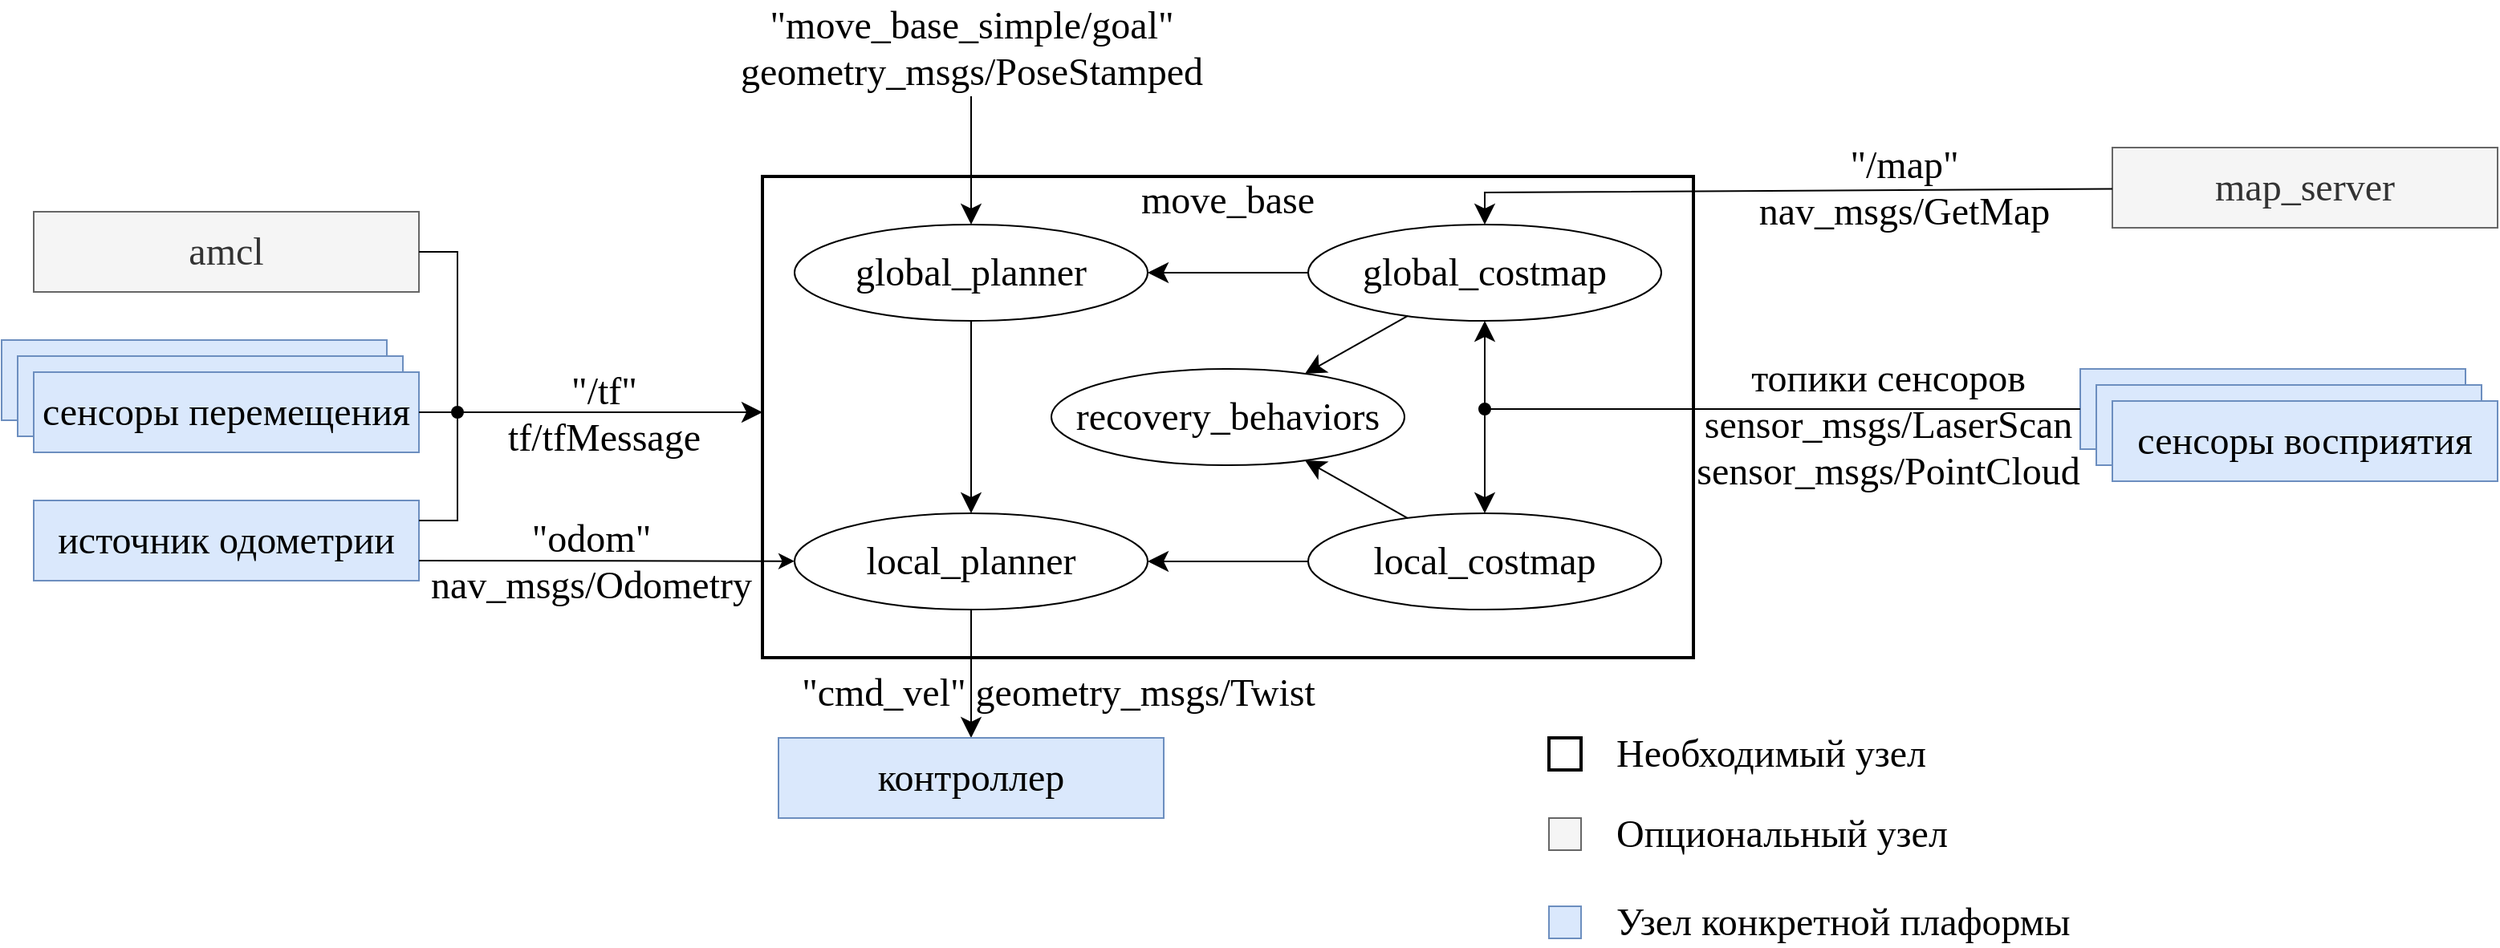 <mxfile version="16.5.1" type="device"><diagram id="F9r_x9aAceWRf-2MWJaJ" name="Page-1"><mxGraphModel dx="3054" dy="1682" grid="1" gridSize="10" guides="1" tooltips="1" connect="1" arrows="1" fold="1" page="1" pageScale="1" pageWidth="850" pageHeight="1100" math="0" shadow="0"><root><mxCell id="0"/><mxCell id="1" parent="0"/><mxCell id="BwFIrbJC7Amu_gbqITA3-32" value="" style="rounded=0;whiteSpace=wrap;html=1;fontFamily=Times New Roman;fontSize=24;fillColor=default;strokeWidth=2;shadow=0;glass=0;" vertex="1" parent="1"><mxGeometry x="110" y="170" width="580" height="300" as="geometry"/></mxCell><mxCell id="BwFIrbJC7Amu_gbqITA3-4" value="&lt;font face=&quot;Times New Roman&quot; style=&quot;font-size: 24px&quot;&gt;recovery_behaviors&lt;/font&gt;" style="ellipse;whiteSpace=wrap;html=1;" vertex="1" parent="1"><mxGeometry x="290" y="290" width="220" height="60" as="geometry"/></mxCell><mxCell id="BwFIrbJC7Amu_gbqITA3-8" value="&lt;font face=&quot;Times New Roman&quot; style=&quot;font-size: 24px&quot;&gt;global_costmap&lt;/font&gt;" style="ellipse;whiteSpace=wrap;html=1;" vertex="1" parent="1"><mxGeometry x="450" y="200" width="220" height="60" as="geometry"/></mxCell><mxCell id="BwFIrbJC7Amu_gbqITA3-9" value="&lt;font face=&quot;Times New Roman&quot; style=&quot;font-size: 24px&quot;&gt;global_planner&lt;/font&gt;" style="ellipse;whiteSpace=wrap;html=1;" vertex="1" parent="1"><mxGeometry x="130" y="200" width="220" height="60" as="geometry"/></mxCell><mxCell id="BwFIrbJC7Amu_gbqITA3-10" value="&lt;font face=&quot;Times New Roman&quot; style=&quot;font-size: 24px&quot;&gt;local_planner&lt;/font&gt;" style="ellipse;whiteSpace=wrap;html=1;" vertex="1" parent="1"><mxGeometry x="130" y="380" width="220" height="60" as="geometry"/></mxCell><mxCell id="BwFIrbJC7Amu_gbqITA3-11" value="&lt;font face=&quot;Times New Roman&quot; style=&quot;font-size: 24px&quot;&gt;local_costmap&lt;/font&gt;" style="ellipse;whiteSpace=wrap;html=1;" vertex="1" parent="1"><mxGeometry x="450" y="380" width="220" height="60" as="geometry"/></mxCell><mxCell id="BwFIrbJC7Amu_gbqITA3-12" value="" style="endArrow=classic;html=1;rounded=0;fontFamily=Times New Roman;fontSize=24;endSize=10;startSize=10;" edge="1" parent="1" source="BwFIrbJC7Amu_gbqITA3-11" target="BwFIrbJC7Amu_gbqITA3-10"><mxGeometry width="50" height="50" relative="1" as="geometry"><mxPoint x="410" y="620" as="sourcePoint"/><mxPoint x="460" y="570" as="targetPoint"/></mxGeometry></mxCell><mxCell id="BwFIrbJC7Amu_gbqITA3-13" value="" style="endArrow=classic;html=1;rounded=0;fontFamily=Times New Roman;fontSize=24;endSize=10;startSize=10;" edge="1" parent="1" source="BwFIrbJC7Amu_gbqITA3-11" target="BwFIrbJC7Amu_gbqITA3-4"><mxGeometry width="50" height="50" relative="1" as="geometry"><mxPoint x="460" y="420" as="sourcePoint"/><mxPoint x="360" y="420" as="targetPoint"/></mxGeometry></mxCell><mxCell id="BwFIrbJC7Amu_gbqITA3-14" value="" style="endArrow=classic;html=1;rounded=0;fontFamily=Times New Roman;fontSize=24;startArrow=classic;startFill=1;endSize=10;startSize=10;" edge="1" parent="1" source="BwFIrbJC7Amu_gbqITA3-11" target="BwFIrbJC7Amu_gbqITA3-8"><mxGeometry width="50" height="50" relative="1" as="geometry"><mxPoint x="522.01" y="393.006" as="sourcePoint"/><mxPoint x="457.99" y="356.994" as="targetPoint"/></mxGeometry></mxCell><mxCell id="BwFIrbJC7Amu_gbqITA3-15" value="" style="endArrow=classic;html=1;rounded=0;fontFamily=Times New Roman;fontSize=24;endSize=10;startSize=10;" edge="1" parent="1" source="BwFIrbJC7Amu_gbqITA3-8" target="BwFIrbJC7Amu_gbqITA3-4"><mxGeometry width="50" height="50" relative="1" as="geometry"><mxPoint x="522.01" y="393.006" as="sourcePoint"/><mxPoint x="457.99" y="356.994" as="targetPoint"/></mxGeometry></mxCell><mxCell id="BwFIrbJC7Amu_gbqITA3-16" value="" style="endArrow=classic;html=1;rounded=0;fontFamily=Times New Roman;fontSize=24;endSize=10;startSize=10;" edge="1" parent="1" source="BwFIrbJC7Amu_gbqITA3-8" target="BwFIrbJC7Amu_gbqITA3-9"><mxGeometry width="50" height="50" relative="1" as="geometry"><mxPoint x="522.01" y="266.994" as="sourcePoint"/><mxPoint x="457.99" y="303.006" as="targetPoint"/></mxGeometry></mxCell><mxCell id="BwFIrbJC7Amu_gbqITA3-17" value="" style="endArrow=classic;html=1;rounded=0;fontFamily=Times New Roman;fontSize=24;endSize=10;startSize=10;" edge="1" parent="1" source="BwFIrbJC7Amu_gbqITA3-9" target="BwFIrbJC7Amu_gbqITA3-10"><mxGeometry width="50" height="50" relative="1" as="geometry"><mxPoint x="460" y="240" as="sourcePoint"/><mxPoint x="360" y="240" as="targetPoint"/></mxGeometry></mxCell><mxCell id="BwFIrbJC7Amu_gbqITA3-18" value="" style="endArrow=classic;html=1;rounded=0;fontFamily=Times New Roman;fontSize=24;endSize=10;startSize=10;" edge="1" parent="1" source="BwFIrbJC7Amu_gbqITA3-10" target="BwFIrbJC7Amu_gbqITA3-30"><mxGeometry width="50" height="50" relative="1" as="geometry"><mxPoint x="239.5" y="510" as="sourcePoint"/><mxPoint x="240" y="520" as="targetPoint"/></mxGeometry></mxCell><mxCell id="BwFIrbJC7Amu_gbqITA3-46" value="&quot;cmd_vel&quot; geometry_msgs/Twist" style="edgeLabel;html=1;align=center;verticalAlign=middle;resizable=0;points=[];fontSize=24;fontFamily=Times New Roman;fontColor=default;labelBackgroundColor=none;" vertex="1" connectable="0" parent="BwFIrbJC7Amu_gbqITA3-18"><mxGeometry x="0.283" y="1" relative="1" as="geometry"><mxPoint x="53" as="offset"/></mxGeometry></mxCell><mxCell id="BwFIrbJC7Amu_gbqITA3-19" value="" style="endArrow=classic;html=1;rounded=0;fontFamily=Times New Roman;fontSize=24;endSize=10;startSize=10;" edge="1" parent="1" source="BwFIrbJC7Amu_gbqITA3-31" target="BwFIrbJC7Amu_gbqITA3-9"><mxGeometry width="50" height="50" relative="1" as="geometry"><mxPoint x="240" y="120" as="sourcePoint"/><mxPoint x="260" y="260" as="targetPoint"/></mxGeometry></mxCell><mxCell id="BwFIrbJC7Amu_gbqITA3-20" value="" style="rounded=0;whiteSpace=wrap;html=1;fontFamily=Times New Roman;fontSize=24;fillColor=#dae8fc;strokeColor=#6c8ebf;" vertex="1" parent="1"><mxGeometry x="-364" y="272" width="240" height="50" as="geometry"/></mxCell><mxCell id="BwFIrbJC7Amu_gbqITA3-21" value="источник одометрии" style="rounded=0;whiteSpace=wrap;html=1;fontFamily=Times New Roman;fontSize=24;fillColor=#dae8fc;strokeColor=#6c8ebf;" vertex="1" parent="1"><mxGeometry x="-344" y="372" width="240" height="50" as="geometry"/></mxCell><mxCell id="BwFIrbJC7Amu_gbqITA3-22" value="amcl" style="rounded=0;whiteSpace=wrap;html=1;fontFamily=Times New Roman;fontSize=24;fillColor=#f5f5f5;fontColor=#333333;strokeColor=#666666;" vertex="1" parent="1"><mxGeometry x="-344" y="192" width="240" height="50" as="geometry"/></mxCell><mxCell id="BwFIrbJC7Amu_gbqITA3-24" value="" style="rounded=0;whiteSpace=wrap;html=1;fontFamily=Times New Roman;fontSize=24;fillColor=#dae8fc;strokeColor=#6c8ebf;" vertex="1" parent="1"><mxGeometry x="-354" y="282" width="240" height="50" as="geometry"/></mxCell><mxCell id="BwFIrbJC7Amu_gbqITA3-25" value="сенсоры перемещения" style="rounded=0;whiteSpace=wrap;html=1;fontFamily=Times New Roman;fontSize=24;fillColor=#dae8fc;strokeColor=#6c8ebf;" vertex="1" parent="1"><mxGeometry x="-344" y="292" width="240" height="50" as="geometry"/></mxCell><mxCell id="BwFIrbJC7Amu_gbqITA3-26" value="" style="rounded=0;whiteSpace=wrap;html=1;fontFamily=Times New Roman;fontSize=24;fillColor=#dae8fc;strokeColor=#6c8ebf;" vertex="1" parent="1"><mxGeometry x="931" y="290" width="240" height="50" as="geometry"/></mxCell><mxCell id="BwFIrbJC7Amu_gbqITA3-27" value="" style="rounded=0;whiteSpace=wrap;html=1;fontFamily=Times New Roman;fontSize=24;fillColor=#dae8fc;strokeColor=#6c8ebf;" vertex="1" parent="1"><mxGeometry x="941" y="300" width="240" height="50" as="geometry"/></mxCell><mxCell id="BwFIrbJC7Amu_gbqITA3-28" value="сенсоры восприятия" style="rounded=0;whiteSpace=wrap;html=1;fontFamily=Times New Roman;fontSize=24;fillColor=#dae8fc;strokeColor=#6c8ebf;" vertex="1" parent="1"><mxGeometry x="951" y="310" width="240" height="50" as="geometry"/></mxCell><mxCell id="BwFIrbJC7Amu_gbqITA3-29" value="map_server" style="rounded=0;whiteSpace=wrap;html=1;fontFamily=Times New Roman;fontSize=24;fillColor=#f5f5f5;fontColor=#333333;strokeColor=#666666;" vertex="1" parent="1"><mxGeometry x="951" y="152" width="240" height="50" as="geometry"/></mxCell><mxCell id="BwFIrbJC7Amu_gbqITA3-30" value="контроллер" style="rounded=0;whiteSpace=wrap;html=1;fontFamily=Times New Roman;fontSize=24;fillColor=#dae8fc;strokeColor=#6c8ebf;" vertex="1" parent="1"><mxGeometry x="120" y="520" width="240" height="50" as="geometry"/></mxCell><mxCell id="BwFIrbJC7Amu_gbqITA3-31" value="&quot;move_base_simple/goal&quot;&lt;br&gt;geometry_msgs/PoseStamped" style="text;html=1;align=center;verticalAlign=middle;resizable=0;points=[];autosize=1;strokeColor=none;fillColor=none;fontSize=24;fontFamily=Times New Roman;" vertex="1" parent="1"><mxGeometry x="90" y="60" width="300" height="60" as="geometry"/></mxCell><mxCell id="BwFIrbJC7Amu_gbqITA3-34" value="" style="endArrow=oval;html=1;rounded=0;fontFamily=Times New Roman;fontSize=24;startSize=10;endSize=7;exitX=0;exitY=0.5;exitDx=0;exitDy=0;endFill=1;" edge="1" parent="1" source="BwFIrbJC7Amu_gbqITA3-26"><mxGeometry width="50" height="50" relative="1" as="geometry"><mxPoint x="720" y="420" as="sourcePoint"/><mxPoint x="560" y="315" as="targetPoint"/></mxGeometry></mxCell><mxCell id="BwFIrbJC7Amu_gbqITA3-35" value="" style="endArrow=classic;html=1;rounded=0;fontFamily=Times New Roman;fontSize=24;endSize=10;startSize=10;" edge="1" parent="1" source="BwFIrbJC7Amu_gbqITA3-29" target="BwFIrbJC7Amu_gbqITA3-8"><mxGeometry width="50" height="50" relative="1" as="geometry"><mxPoint x="460" y="240" as="sourcePoint"/><mxPoint x="360" y="240" as="targetPoint"/><Array as="points"><mxPoint x="560" y="180"/></Array></mxGeometry></mxCell><mxCell id="BwFIrbJC7Amu_gbqITA3-37" value="&quot;/map&quot;&lt;br&gt;nav_msgs/GetMap" style="edgeLabel;html=1;align=center;verticalAlign=middle;resizable=0;points=[];fontSize=24;fontFamily=Times New Roman;labelBackgroundColor=none;" vertex="1" connectable="0" parent="BwFIrbJC7Amu_gbqITA3-35"><mxGeometry x="-0.145" y="-1" relative="1" as="geometry"><mxPoint x="45" y="-1" as="offset"/></mxGeometry></mxCell><mxCell id="BwFIrbJC7Amu_gbqITA3-38" value="топики сенсоров&lt;br&gt;sensor_msgs/LaserScan&lt;br&gt;sensor_msgs/PointCloud" style="edgeLabel;html=1;align=center;verticalAlign=middle;resizable=0;points=[];fontSize=24;fontFamily=Times New Roman;labelBackgroundColor=none;" vertex="1" connectable="0" parent="1"><mxGeometry x="810.996" y="325.001" as="geometry"/></mxCell><mxCell id="BwFIrbJC7Amu_gbqITA3-39" value="" style="endArrow=classic;html=1;rounded=0;fontFamily=Times New Roman;fontSize=24;startSize=10;endSize=7;exitX=1;exitY=0.75;exitDx=0;exitDy=0;" edge="1" parent="1" source="BwFIrbJC7Amu_gbqITA3-21" target="BwFIrbJC7Amu_gbqITA3-10"><mxGeometry width="50" height="50" relative="1" as="geometry"><mxPoint x="-10" y="420" as="sourcePoint"/><mxPoint x="40" y="370" as="targetPoint"/></mxGeometry></mxCell><mxCell id="BwFIrbJC7Amu_gbqITA3-40" value="&quot;odom&quot;&lt;br&gt;nav_msgs/Odometry" style="edgeLabel;html=1;align=center;verticalAlign=middle;resizable=0;points=[];fontSize=24;fontFamily=Times New Roman;fontColor=default;labelBackgroundColor=none;" vertex="1" connectable="0" parent="BwFIrbJC7Amu_gbqITA3-39"><mxGeometry x="0.03" relative="1" as="geometry"><mxPoint x="-14" as="offset"/></mxGeometry></mxCell><mxCell id="BwFIrbJC7Amu_gbqITA3-41" value="" style="endArrow=none;html=1;rounded=0;fontFamily=Times New Roman;fontSize=24;fontColor=default;startSize=10;endSize=7;exitX=1;exitY=0.25;exitDx=0;exitDy=0;entryX=1;entryY=0.5;entryDx=0;entryDy=0;edgeStyle=orthogonalEdgeStyle;jumpStyle=line;" edge="1" parent="1" source="BwFIrbJC7Amu_gbqITA3-21" target="BwFIrbJC7Amu_gbqITA3-22"><mxGeometry width="50" height="50" relative="1" as="geometry"><mxPoint x="-94" y="380" as="sourcePoint"/><mxPoint x="-24" y="310" as="targetPoint"/><Array as="points"><mxPoint x="-80" y="385"/><mxPoint x="-80" y="217"/></Array></mxGeometry></mxCell><mxCell id="BwFIrbJC7Amu_gbqITA3-43" value="" style="endArrow=oval;html=1;rounded=0;fontFamily=Times New Roman;fontSize=24;fontColor=default;startSize=10;endSize=7;jumpStyle=none;exitX=1;exitY=0.5;exitDx=0;exitDy=0;endFill=1;" edge="1" parent="1" source="BwFIrbJC7Amu_gbqITA3-25"><mxGeometry width="50" height="50" relative="1" as="geometry"><mxPoint x="-70" y="360" as="sourcePoint"/><mxPoint x="-80" y="317" as="targetPoint"/></mxGeometry></mxCell><mxCell id="BwFIrbJC7Amu_gbqITA3-44" value="" style="endArrow=classic;html=1;rounded=0;fontFamily=Times New Roman;fontSize=24;fontColor=default;startSize=10;endSize=10;jumpStyle=none;edgeStyle=orthogonalEdgeStyle;" edge="1" parent="1" target="BwFIrbJC7Amu_gbqITA3-32"><mxGeometry width="50" height="50" relative="1" as="geometry"><mxPoint x="-80" y="317" as="sourcePoint"/><mxPoint x="-20" y="310" as="targetPoint"/><Array as="points"><mxPoint x="70" y="317"/><mxPoint x="70" y="317"/></Array></mxGeometry></mxCell><mxCell id="BwFIrbJC7Amu_gbqITA3-45" value="&quot;/tf&quot;&lt;br&gt;tf/tfMessage" style="edgeLabel;html=1;align=center;verticalAlign=middle;resizable=0;points=[];fontSize=24;fontFamily=Times New Roman;fontColor=default;labelBackgroundColor=none;" vertex="1" connectable="0" parent="BwFIrbJC7Amu_gbqITA3-44"><mxGeometry x="0.122" y="-1" relative="1" as="geometry"><mxPoint x="-16" as="offset"/></mxGeometry></mxCell><mxCell id="BwFIrbJC7Amu_gbqITA3-47" value="move_base" style="text;html=1;strokeColor=none;fillColor=none;align=center;verticalAlign=middle;whiteSpace=wrap;rounded=0;shadow=0;glass=0;labelBackgroundColor=none;fontFamily=Times New Roman;fontSize=24;fontColor=default;" vertex="1" parent="1"><mxGeometry x="340" y="170" width="120" height="30" as="geometry"/></mxCell><mxCell id="BwFIrbJC7Amu_gbqITA3-48" value="" style="rounded=0;whiteSpace=wrap;html=1;shadow=0;glass=0;labelBackgroundColor=none;fontFamily=Times New Roman;fontSize=24;fontColor=default;strokeWidth=2;fillColor=default;" vertex="1" parent="1"><mxGeometry x="600" y="520" width="20" height="20" as="geometry"/></mxCell><mxCell id="BwFIrbJC7Amu_gbqITA3-49" value="Необходимый узел" style="text;html=1;align=left;verticalAlign=middle;resizable=0;points=[];autosize=1;strokeColor=none;fillColor=none;fontSize=24;fontFamily=Times New Roman;fontColor=default;" vertex="1" parent="1"><mxGeometry x="640" y="515" width="210" height="30" as="geometry"/></mxCell><mxCell id="BwFIrbJC7Amu_gbqITA3-50" value="" style="rounded=0;whiteSpace=wrap;html=1;shadow=0;glass=0;labelBackgroundColor=none;fontFamily=Times New Roman;fontSize=24;fontColor=#333333;strokeWidth=1;fillColor=#f5f5f5;strokeColor=#666666;" vertex="1" parent="1"><mxGeometry x="600" y="570" width="20" height="20" as="geometry"/></mxCell><mxCell id="BwFIrbJC7Amu_gbqITA3-51" value="Опциональный узел" style="text;html=1;align=left;verticalAlign=middle;resizable=0;points=[];autosize=1;strokeColor=none;fillColor=none;fontSize=24;fontFamily=Times New Roman;fontColor=default;" vertex="1" parent="1"><mxGeometry x="640" y="565" width="220" height="30" as="geometry"/></mxCell><mxCell id="BwFIrbJC7Amu_gbqITA3-52" value="" style="rounded=0;whiteSpace=wrap;html=1;shadow=0;glass=0;labelBackgroundColor=none;fontFamily=Times New Roman;fontSize=24;strokeWidth=1;fillColor=#dae8fc;strokeColor=#6c8ebf;" vertex="1" parent="1"><mxGeometry x="600" y="625" width="20" height="20" as="geometry"/></mxCell><mxCell id="BwFIrbJC7Amu_gbqITA3-53" value="Узел конкретной плаформы" style="text;html=1;align=left;verticalAlign=middle;resizable=0;points=[];autosize=1;strokeColor=none;fillColor=none;fontSize=24;fontFamily=Times New Roman;fontColor=default;" vertex="1" parent="1"><mxGeometry x="640" y="620" width="300" height="30" as="geometry"/></mxCell></root></mxGraphModel></diagram></mxfile>